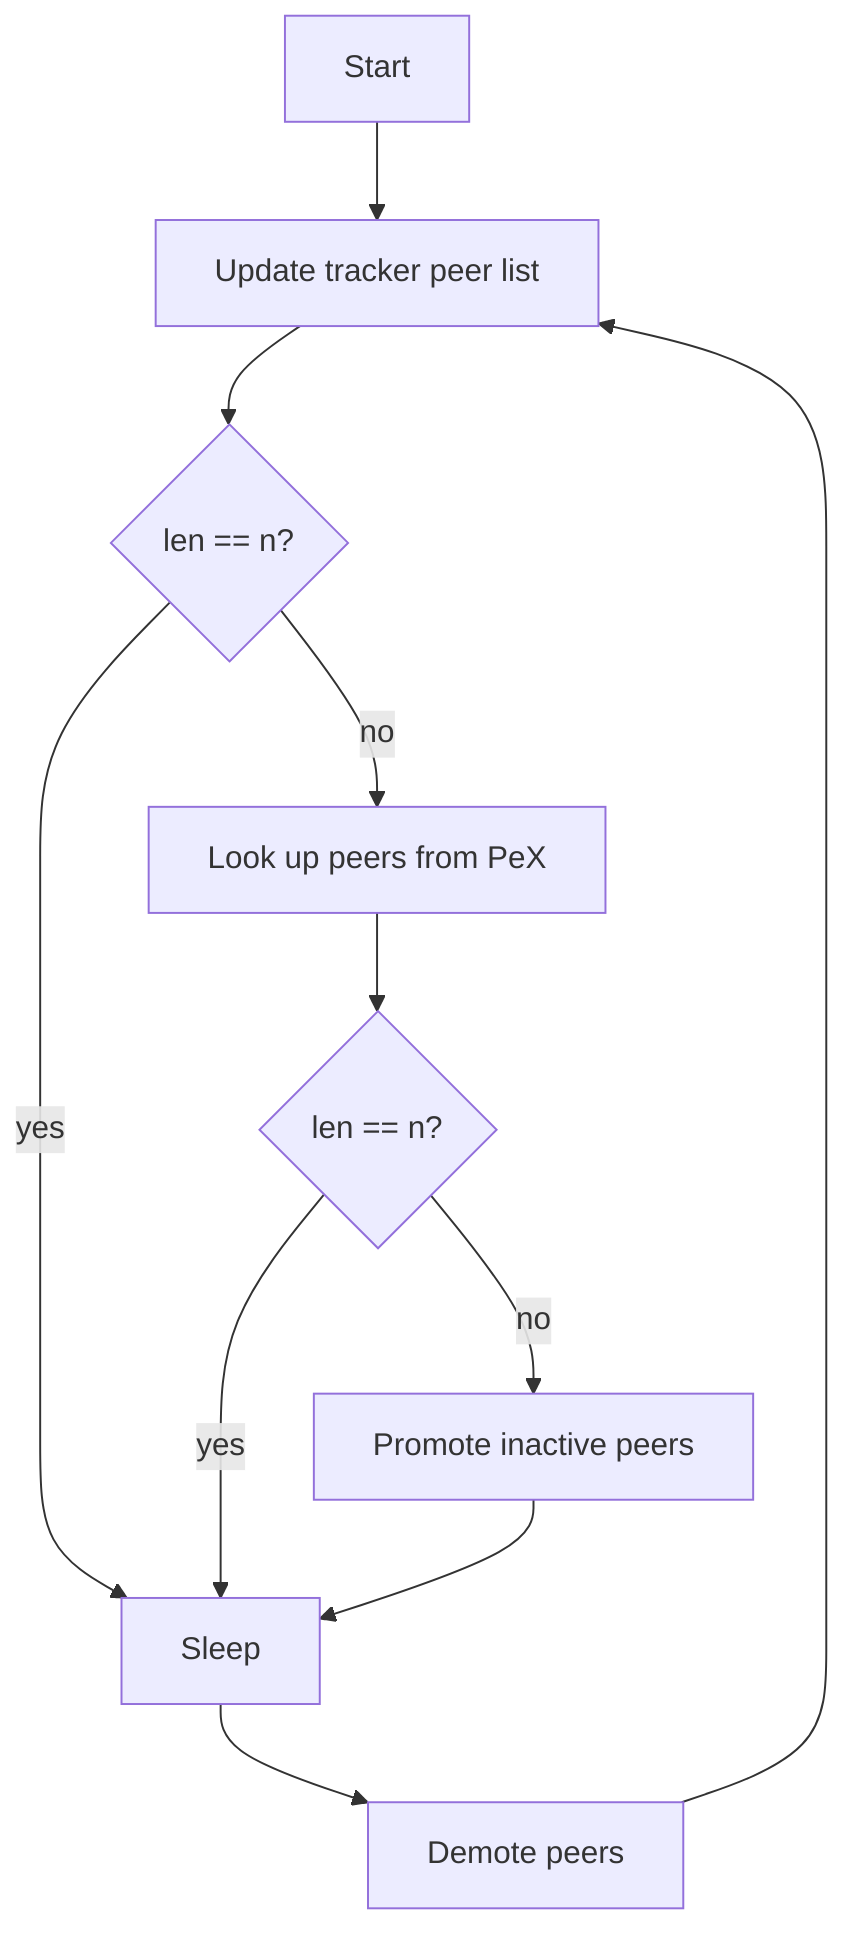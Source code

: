 graph TB
	start[Start]
	wait[Sleep]
	tracker["Update tracker peer list"]
	pex["Look up peers from PeX"]
	promote["Promote inactive peers"]
	demote["Demote peers"]

	d1{"len == n?"}
	d2{"len == n?"}

	start-->tracker
	tracker-->d1
	d1-->|yes|wait
	d1-->|no|pex
	pex-->d2
	d2-->|yes|wait
	d2-->|no|promote
	promote-->wait
	wait-->demote
	demote-->tracker